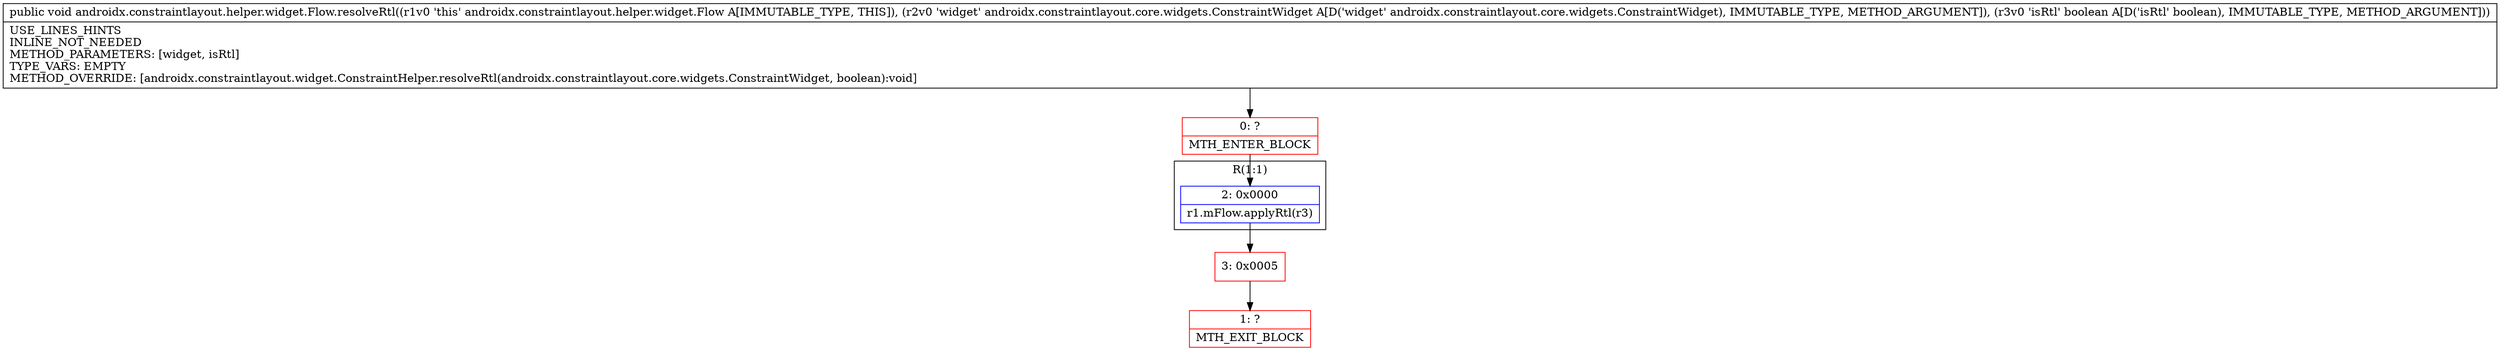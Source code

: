 digraph "CFG forandroidx.constraintlayout.helper.widget.Flow.resolveRtl(Landroidx\/constraintlayout\/core\/widgets\/ConstraintWidget;Z)V" {
subgraph cluster_Region_392438813 {
label = "R(1:1)";
node [shape=record,color=blue];
Node_2 [shape=record,label="{2\:\ 0x0000|r1.mFlow.applyRtl(r3)\l}"];
}
Node_0 [shape=record,color=red,label="{0\:\ ?|MTH_ENTER_BLOCK\l}"];
Node_3 [shape=record,color=red,label="{3\:\ 0x0005}"];
Node_1 [shape=record,color=red,label="{1\:\ ?|MTH_EXIT_BLOCK\l}"];
MethodNode[shape=record,label="{public void androidx.constraintlayout.helper.widget.Flow.resolveRtl((r1v0 'this' androidx.constraintlayout.helper.widget.Flow A[IMMUTABLE_TYPE, THIS]), (r2v0 'widget' androidx.constraintlayout.core.widgets.ConstraintWidget A[D('widget' androidx.constraintlayout.core.widgets.ConstraintWidget), IMMUTABLE_TYPE, METHOD_ARGUMENT]), (r3v0 'isRtl' boolean A[D('isRtl' boolean), IMMUTABLE_TYPE, METHOD_ARGUMENT]))  | USE_LINES_HINTS\lINLINE_NOT_NEEDED\lMETHOD_PARAMETERS: [widget, isRtl]\lTYPE_VARS: EMPTY\lMETHOD_OVERRIDE: [androidx.constraintlayout.widget.ConstraintHelper.resolveRtl(androidx.constraintlayout.core.widgets.ConstraintWidget, boolean):void]\l}"];
MethodNode -> Node_0;Node_2 -> Node_3;
Node_0 -> Node_2;
Node_3 -> Node_1;
}

